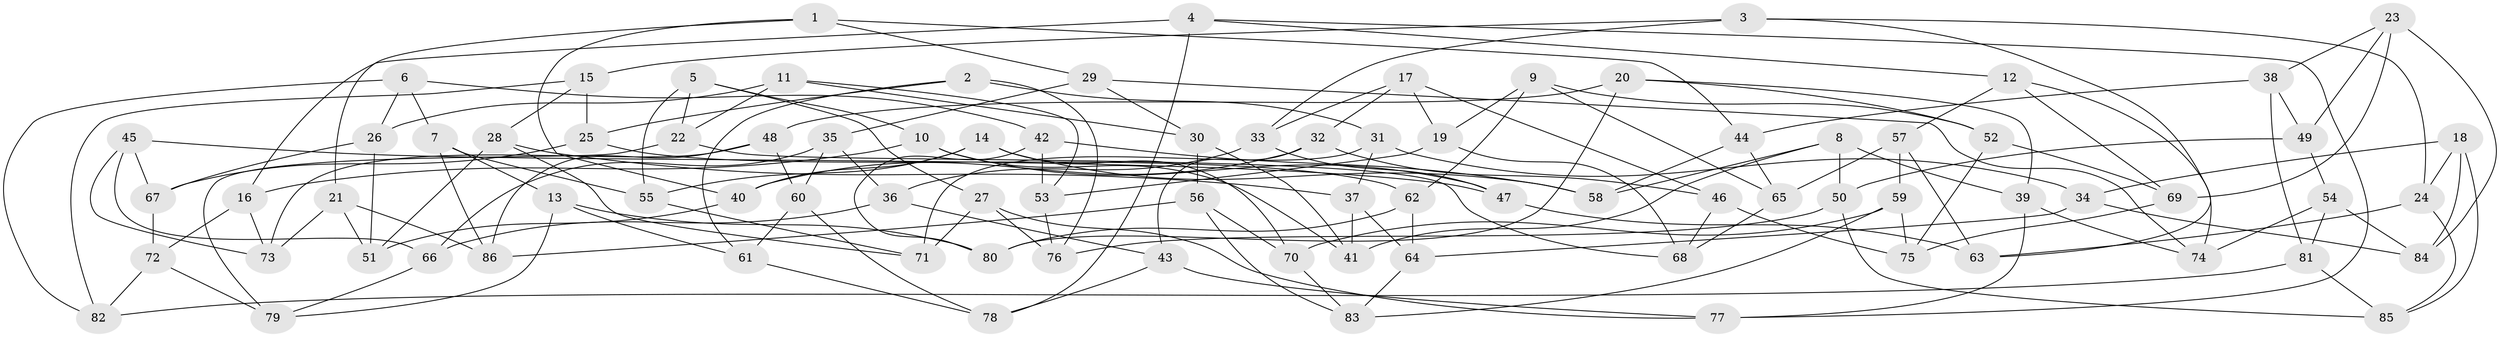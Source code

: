 // Generated by graph-tools (version 1.1) at 2025/03/03/09/25 03:03:04]
// undirected, 86 vertices, 172 edges
graph export_dot {
graph [start="1"]
  node [color=gray90,style=filled];
  1;
  2;
  3;
  4;
  5;
  6;
  7;
  8;
  9;
  10;
  11;
  12;
  13;
  14;
  15;
  16;
  17;
  18;
  19;
  20;
  21;
  22;
  23;
  24;
  25;
  26;
  27;
  28;
  29;
  30;
  31;
  32;
  33;
  34;
  35;
  36;
  37;
  38;
  39;
  40;
  41;
  42;
  43;
  44;
  45;
  46;
  47;
  48;
  49;
  50;
  51;
  52;
  53;
  54;
  55;
  56;
  57;
  58;
  59;
  60;
  61;
  62;
  63;
  64;
  65;
  66;
  67;
  68;
  69;
  70;
  71;
  72;
  73;
  74;
  75;
  76;
  77;
  78;
  79;
  80;
  81;
  82;
  83;
  84;
  85;
  86;
  1 -- 21;
  1 -- 29;
  1 -- 44;
  1 -- 40;
  2 -- 25;
  2 -- 76;
  2 -- 61;
  2 -- 31;
  3 -- 24;
  3 -- 63;
  3 -- 33;
  3 -- 15;
  4 -- 16;
  4 -- 12;
  4 -- 78;
  4 -- 77;
  5 -- 55;
  5 -- 10;
  5 -- 22;
  5 -- 27;
  6 -- 26;
  6 -- 7;
  6 -- 42;
  6 -- 82;
  7 -- 55;
  7 -- 86;
  7 -- 13;
  8 -- 58;
  8 -- 39;
  8 -- 41;
  8 -- 50;
  9 -- 52;
  9 -- 19;
  9 -- 62;
  9 -- 65;
  10 -- 41;
  10 -- 16;
  10 -- 47;
  11 -- 30;
  11 -- 22;
  11 -- 26;
  11 -- 53;
  12 -- 74;
  12 -- 69;
  12 -- 57;
  13 -- 80;
  13 -- 79;
  13 -- 61;
  14 -- 40;
  14 -- 58;
  14 -- 70;
  14 -- 55;
  15 -- 28;
  15 -- 82;
  15 -- 25;
  16 -- 72;
  16 -- 73;
  17 -- 33;
  17 -- 19;
  17 -- 32;
  17 -- 46;
  18 -- 24;
  18 -- 34;
  18 -- 84;
  18 -- 85;
  19 -- 53;
  19 -- 68;
  20 -- 52;
  20 -- 80;
  20 -- 39;
  20 -- 48;
  21 -- 51;
  21 -- 86;
  21 -- 73;
  22 -- 79;
  22 -- 68;
  23 -- 69;
  23 -- 49;
  23 -- 38;
  23 -- 84;
  24 -- 85;
  24 -- 63;
  25 -- 67;
  25 -- 62;
  26 -- 67;
  26 -- 51;
  27 -- 76;
  27 -- 71;
  27 -- 77;
  28 -- 37;
  28 -- 51;
  28 -- 71;
  29 -- 30;
  29 -- 74;
  29 -- 35;
  30 -- 41;
  30 -- 56;
  31 -- 71;
  31 -- 34;
  31 -- 37;
  32 -- 46;
  32 -- 43;
  32 -- 40;
  33 -- 36;
  33 -- 47;
  34 -- 84;
  34 -- 64;
  35 -- 60;
  35 -- 36;
  35 -- 66;
  36 -- 43;
  36 -- 66;
  37 -- 41;
  37 -- 64;
  38 -- 49;
  38 -- 44;
  38 -- 81;
  39 -- 74;
  39 -- 77;
  40 -- 51;
  42 -- 80;
  42 -- 58;
  42 -- 53;
  43 -- 78;
  43 -- 77;
  44 -- 65;
  44 -- 58;
  45 -- 73;
  45 -- 66;
  45 -- 67;
  45 -- 47;
  46 -- 75;
  46 -- 68;
  47 -- 63;
  48 -- 73;
  48 -- 60;
  48 -- 86;
  49 -- 54;
  49 -- 50;
  50 -- 76;
  50 -- 85;
  52 -- 75;
  52 -- 69;
  53 -- 76;
  54 -- 74;
  54 -- 81;
  54 -- 84;
  55 -- 71;
  56 -- 86;
  56 -- 83;
  56 -- 70;
  57 -- 63;
  57 -- 65;
  57 -- 59;
  59 -- 83;
  59 -- 70;
  59 -- 75;
  60 -- 78;
  60 -- 61;
  61 -- 78;
  62 -- 80;
  62 -- 64;
  64 -- 83;
  65 -- 68;
  66 -- 79;
  67 -- 72;
  69 -- 75;
  70 -- 83;
  72 -- 79;
  72 -- 82;
  81 -- 85;
  81 -- 82;
}
